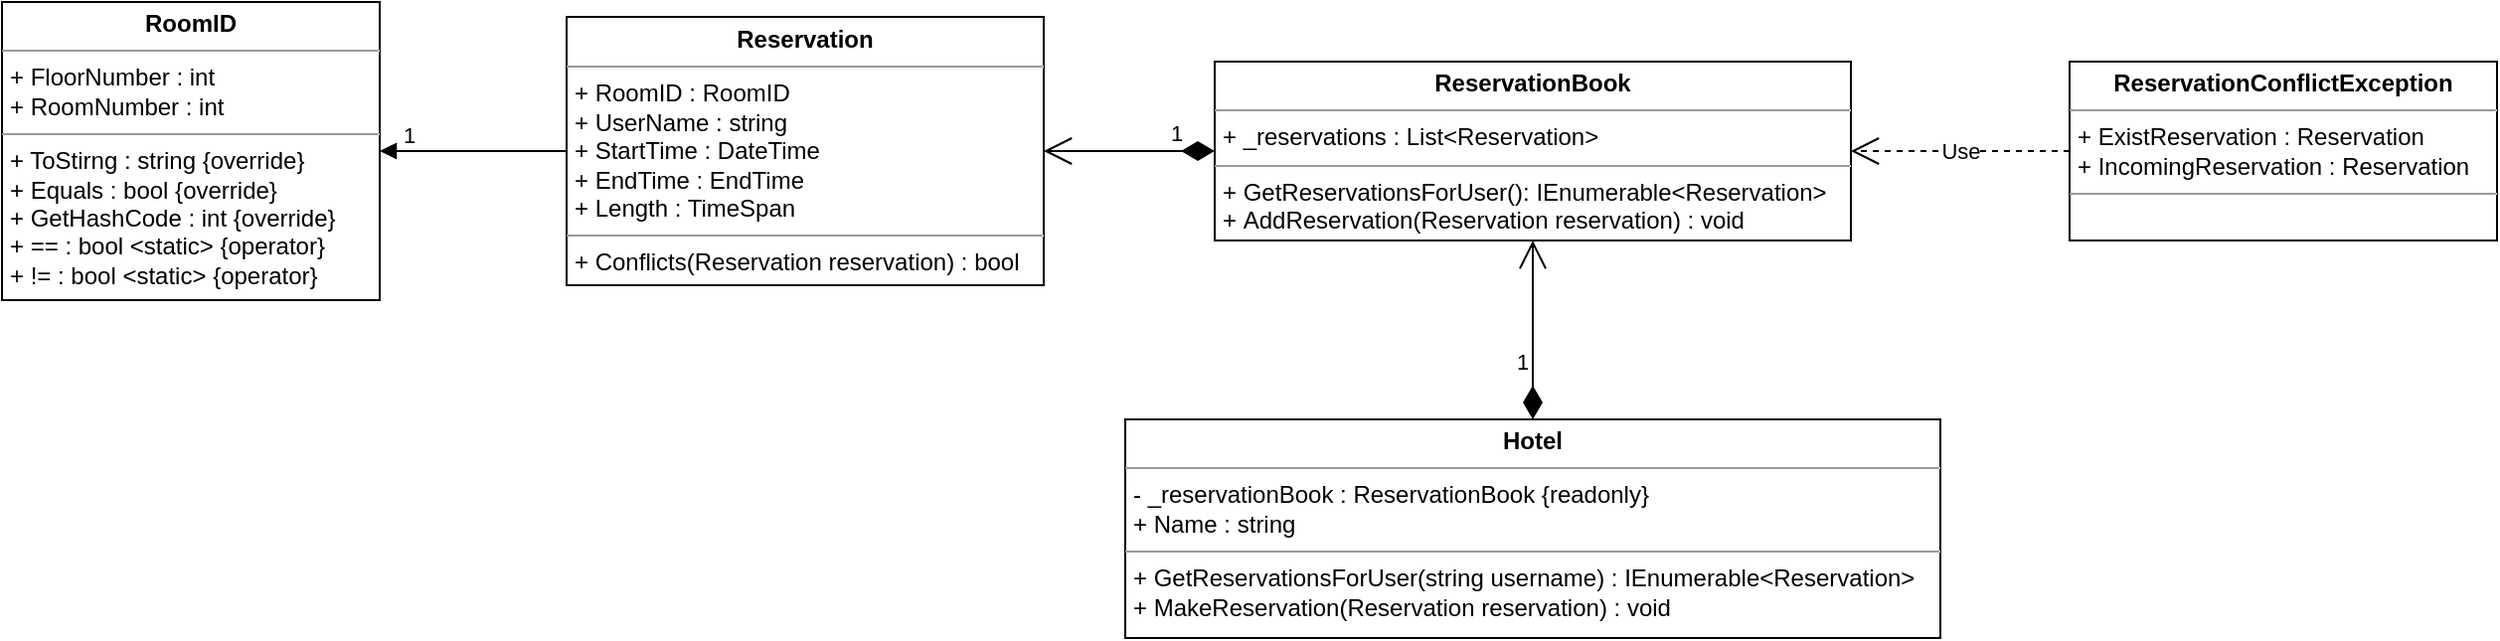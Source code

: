 <mxfile version="15.0.3" type="device"><diagram id="sOSbBrS7TzUkVfi462fL" name="Page-1"><mxGraphModel dx="2080" dy="748" grid="1" gridSize="10" guides="1" tooltips="1" connect="1" arrows="1" fold="1" page="1" pageScale="1" pageWidth="827" pageHeight="1169" math="0" shadow="0"><root><mxCell id="0"/><mxCell id="1" parent="0"/><mxCell id="KVX-xqFQKd0io17M2iUF-1" value="&lt;p style=&quot;margin: 0px ; margin-top: 4px ; text-align: center&quot;&gt;&lt;b&gt;Hotel&lt;/b&gt;&lt;/p&gt;&lt;hr size=&quot;1&quot;&gt;&lt;p style=&quot;margin: 0px ; margin-left: 4px&quot;&gt;- _reservationBook : ReservationBook {readonly}&lt;/p&gt;&lt;p style=&quot;margin: 0px ; margin-left: 4px&quot;&gt;+ Name : string&lt;/p&gt;&lt;hr size=&quot;1&quot;&gt;&lt;p style=&quot;margin: 0px ; margin-left: 4px&quot;&gt;+ GetReservationsForUser(string username) : IEnumerable&amp;lt;Reservation&amp;gt;&lt;/p&gt;&lt;p style=&quot;margin: 0px ; margin-left: 4px&quot;&gt;+ MakeReservation(Reservation reservation) : void&lt;/p&gt;" style="verticalAlign=top;align=left;overflow=fill;fontSize=12;fontFamily=Helvetica;html=1;" vertex="1" parent="1"><mxGeometry x="455" y="240" width="410" height="110" as="geometry"/></mxCell><mxCell id="KVX-xqFQKd0io17M2iUF-2" value="&lt;p style=&quot;margin: 0px ; margin-top: 4px ; text-align: center&quot;&gt;&lt;b&gt;ReservationBook&lt;/b&gt;&lt;br&gt;&lt;/p&gt;&lt;hr size=&quot;1&quot;&gt;&lt;p style=&quot;margin: 0px ; margin-left: 4px&quot;&gt;+ _reservations : List&amp;lt;Reservation&amp;gt;&lt;/p&gt;&lt;hr size=&quot;1&quot;&gt;&lt;p style=&quot;margin: 0px ; margin-left: 4px&quot;&gt;+ GetReservationsForUser(): IEnumerable&amp;lt;Reservation&amp;gt;&lt;/p&gt;&lt;p style=&quot;margin: 0px ; margin-left: 4px&quot;&gt;+&amp;nbsp;AddReservation(Reservation reservation) : void&lt;/p&gt;" style="verticalAlign=top;align=left;overflow=fill;fontSize=12;fontFamily=Helvetica;html=1;" vertex="1" parent="1"><mxGeometry x="500" y="60" width="320" height="90" as="geometry"/></mxCell><mxCell id="KVX-xqFQKd0io17M2iUF-3" value="&lt;p style=&quot;margin: 0px ; margin-top: 4px ; text-align: center&quot;&gt;&lt;b&gt;RoomID&lt;/b&gt;&lt;/p&gt;&lt;hr size=&quot;1&quot;&gt;&lt;p style=&quot;margin: 0px ; margin-left: 4px&quot;&gt;+ FloorNumber : int&lt;/p&gt;&lt;p style=&quot;margin: 0px ; margin-left: 4px&quot;&gt;+ RoomNumber : int&lt;/p&gt;&lt;hr size=&quot;1&quot;&gt;&lt;p style=&quot;margin: 0px ; margin-left: 4px&quot;&gt;+ ToStirng : string {override}&lt;/p&gt;&lt;p style=&quot;margin: 0px ; margin-left: 4px&quot;&gt;+ Equals : bool {override}&lt;/p&gt;&lt;p style=&quot;margin: 0px ; margin-left: 4px&quot;&gt;+ GetHashCode : int {override}&lt;/p&gt;&lt;p style=&quot;margin: 0px ; margin-left: 4px&quot;&gt;+ == : bool &amp;lt;static&amp;gt; {operator}&lt;/p&gt;&lt;p style=&quot;margin: 0px ; margin-left: 4px&quot;&gt;+ != : bool &amp;lt;static&amp;gt; {operator}&lt;/p&gt;" style="verticalAlign=top;align=left;overflow=fill;fontSize=12;fontFamily=Helvetica;html=1;" vertex="1" parent="1"><mxGeometry x="-110" y="30" width="190" height="150" as="geometry"/></mxCell><mxCell id="KVX-xqFQKd0io17M2iUF-4" value="&lt;p style=&quot;margin: 0px ; margin-top: 4px ; text-align: center&quot;&gt;&lt;b&gt;Reservation&lt;/b&gt;&lt;/p&gt;&lt;hr size=&quot;1&quot;&gt;&lt;p style=&quot;margin: 0px ; margin-left: 4px&quot;&gt;+ RoomID : RoomID&lt;/p&gt;&lt;p style=&quot;margin: 0px ; margin-left: 4px&quot;&gt;+ UserName : string&lt;/p&gt;&lt;p style=&quot;margin: 0px ; margin-left: 4px&quot;&gt;+ StartTime : DateTime&lt;/p&gt;&lt;p style=&quot;margin: 0px ; margin-left: 4px&quot;&gt;+ EndTime : EndTime&lt;/p&gt;&lt;p style=&quot;margin: 0px ; margin-left: 4px&quot;&gt;+ Length : TimeSpan&lt;/p&gt;&lt;hr size=&quot;1&quot;&gt;&lt;p style=&quot;margin: 0px ; margin-left: 4px&quot;&gt;+ Conflicts(Reservation reservation) : bool&lt;/p&gt;" style="verticalAlign=top;align=left;overflow=fill;fontSize=12;fontFamily=Helvetica;html=1;" vertex="1" parent="1"><mxGeometry x="174" y="37.5" width="240" height="135" as="geometry"/></mxCell><mxCell id="KVX-xqFQKd0io17M2iUF-5" value="&lt;p style=&quot;margin: 0px ; margin-top: 4px ; text-align: center&quot;&gt;&lt;b&gt;ReservationConflictException&lt;/b&gt;&lt;/p&gt;&lt;hr size=&quot;1&quot;&gt;&lt;p style=&quot;margin: 0px ; margin-left: 4px&quot;&gt;+ ExistReservation : Reservation&lt;/p&gt;&lt;p style=&quot;margin: 0px ; margin-left: 4px&quot;&gt;+ IncomingReservation : Reservation&lt;/p&gt;&lt;hr size=&quot;1&quot;&gt;&lt;p style=&quot;margin: 0px ; margin-left: 4px&quot;&gt;&lt;br&gt;&lt;/p&gt;" style="verticalAlign=top;align=left;overflow=fill;fontSize=12;fontFamily=Helvetica;html=1;" vertex="1" parent="1"><mxGeometry x="930" y="60" width="215" height="90" as="geometry"/></mxCell><mxCell id="KVX-xqFQKd0io17M2iUF-17" value="1" style="endArrow=open;html=1;endSize=12;startArrow=diamondThin;startSize=14;startFill=1;edgeStyle=orthogonalEdgeStyle;align=left;verticalAlign=bottom;" edge="1" parent="1" source="KVX-xqFQKd0io17M2iUF-1" target="KVX-xqFQKd0io17M2iUF-2"><mxGeometry x="-0.556" y="10" relative="1" as="geometry"><mxPoint x="750" y="180" as="sourcePoint"/><mxPoint x="490" y="280" as="targetPoint"/><mxPoint as="offset"/></mxGeometry></mxCell><mxCell id="KVX-xqFQKd0io17M2iUF-18" value="Use" style="endArrow=open;endSize=12;dashed=1;html=1;" edge="1" parent="1" source="KVX-xqFQKd0io17M2iUF-5" target="KVX-xqFQKd0io17M2iUF-2"><mxGeometry width="160" relative="1" as="geometry"><mxPoint x="710" y="280" as="sourcePoint"/><mxPoint x="870" y="280" as="targetPoint"/></mxGeometry></mxCell><mxCell id="KVX-xqFQKd0io17M2iUF-20" value="" style="endArrow=block;endFill=1;html=1;edgeStyle=orthogonalEdgeStyle;align=left;verticalAlign=top;" edge="1" parent="1" source="KVX-xqFQKd0io17M2iUF-4" target="KVX-xqFQKd0io17M2iUF-3"><mxGeometry x="0.833" relative="1" as="geometry"><mxPoint x="80" y="220" as="sourcePoint"/><mxPoint x="90" y="105" as="targetPoint"/><mxPoint as="offset"/></mxGeometry></mxCell><mxCell id="KVX-xqFQKd0io17M2iUF-21" value="1" style="edgeLabel;resizable=0;html=1;align=left;verticalAlign=bottom;" connectable="0" vertex="1" parent="KVX-xqFQKd0io17M2iUF-20"><mxGeometry x="-1" relative="1" as="geometry"><mxPoint x="-84" as="offset"/></mxGeometry></mxCell><mxCell id="KVX-xqFQKd0io17M2iUF-22" value="1" style="endArrow=open;html=1;endSize=12;startArrow=diamondThin;startSize=14;startFill=1;edgeStyle=orthogonalEdgeStyle;align=left;verticalAlign=bottom;" edge="1" parent="1" source="KVX-xqFQKd0io17M2iUF-2" target="KVX-xqFQKd0io17M2iUF-4"><mxGeometry x="-0.429" relative="1" as="geometry"><mxPoint x="410" y="280" as="sourcePoint"/><mxPoint x="570" y="280" as="targetPoint"/><mxPoint as="offset"/></mxGeometry></mxCell></root></mxGraphModel></diagram></mxfile>